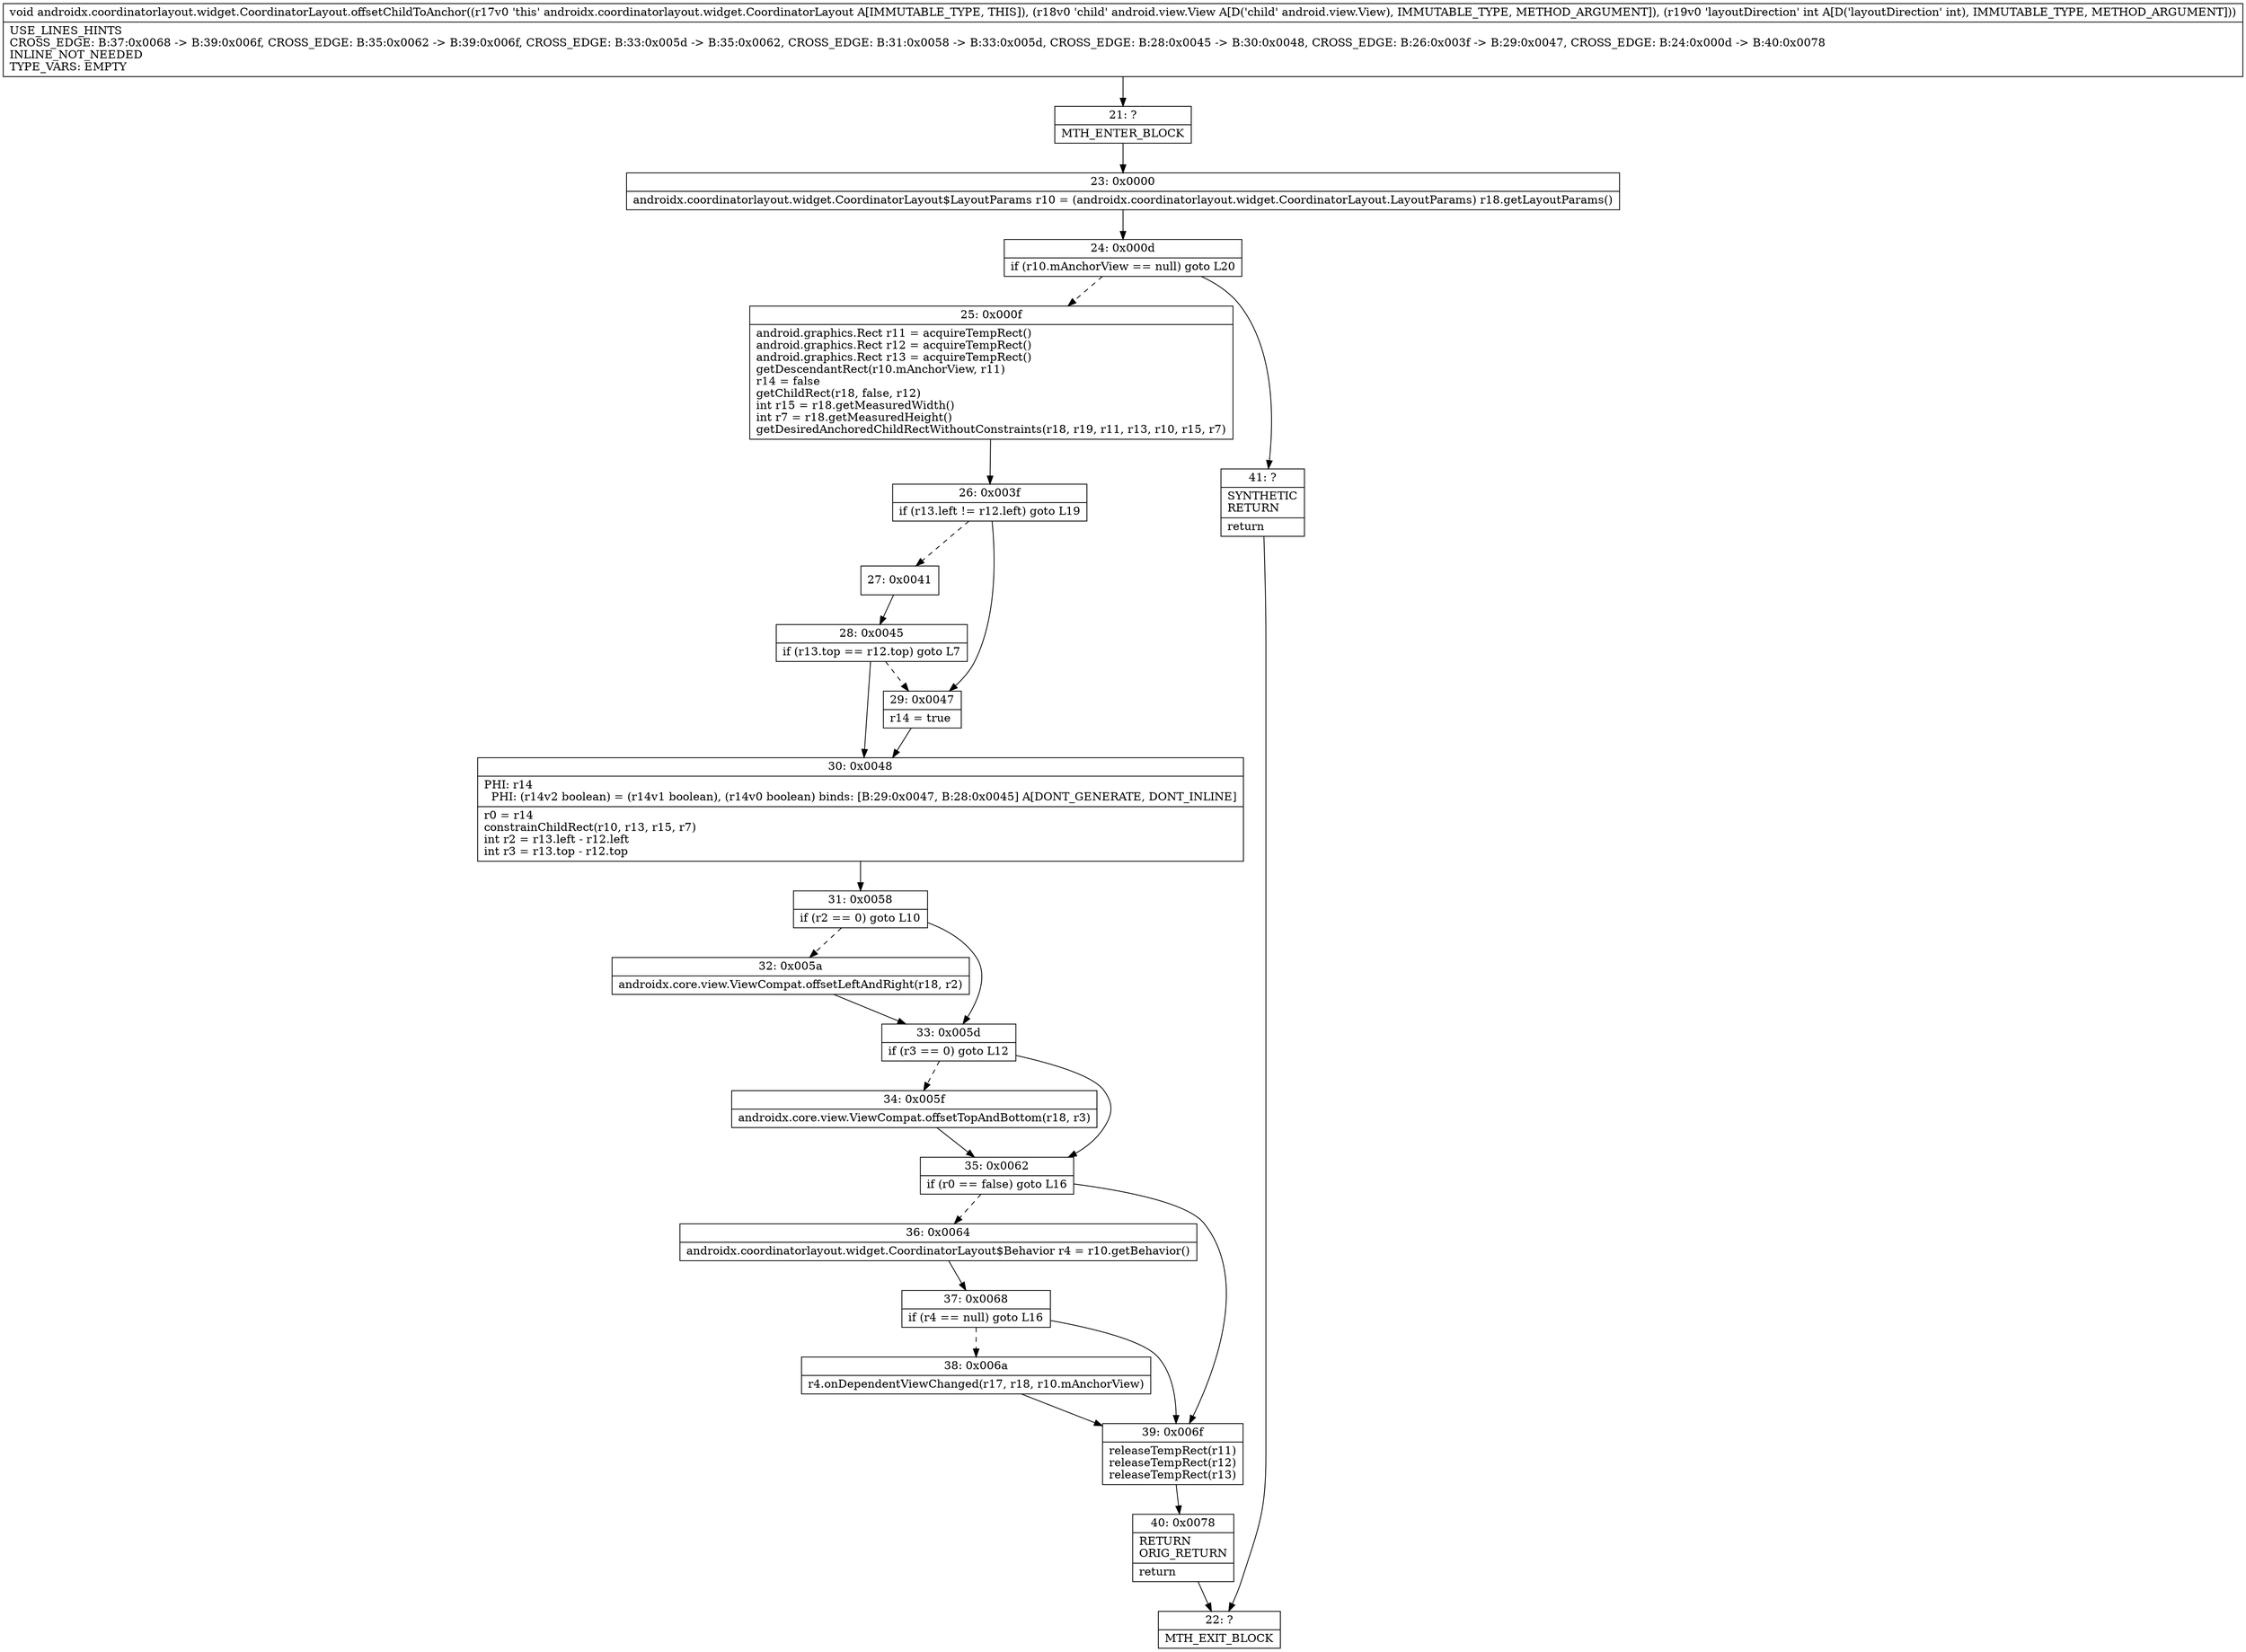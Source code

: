 digraph "CFG forandroidx.coordinatorlayout.widget.CoordinatorLayout.offsetChildToAnchor(Landroid\/view\/View;I)V" {
Node_21 [shape=record,label="{21\:\ ?|MTH_ENTER_BLOCK\l}"];
Node_23 [shape=record,label="{23\:\ 0x0000|androidx.coordinatorlayout.widget.CoordinatorLayout$LayoutParams r10 = (androidx.coordinatorlayout.widget.CoordinatorLayout.LayoutParams) r18.getLayoutParams()\l}"];
Node_24 [shape=record,label="{24\:\ 0x000d|if (r10.mAnchorView == null) goto L20\l}"];
Node_25 [shape=record,label="{25\:\ 0x000f|android.graphics.Rect r11 = acquireTempRect()\landroid.graphics.Rect r12 = acquireTempRect()\landroid.graphics.Rect r13 = acquireTempRect()\lgetDescendantRect(r10.mAnchorView, r11)\lr14 = false\lgetChildRect(r18, false, r12)\lint r15 = r18.getMeasuredWidth()\lint r7 = r18.getMeasuredHeight()\lgetDesiredAnchoredChildRectWithoutConstraints(r18, r19, r11, r13, r10, r15, r7)\l}"];
Node_26 [shape=record,label="{26\:\ 0x003f|if (r13.left != r12.left) goto L19\l}"];
Node_27 [shape=record,label="{27\:\ 0x0041}"];
Node_28 [shape=record,label="{28\:\ 0x0045|if (r13.top == r12.top) goto L7\l}"];
Node_30 [shape=record,label="{30\:\ 0x0048|PHI: r14 \l  PHI: (r14v2 boolean) = (r14v1 boolean), (r14v0 boolean) binds: [B:29:0x0047, B:28:0x0045] A[DONT_GENERATE, DONT_INLINE]\l|r0 = r14\lconstrainChildRect(r10, r13, r15, r7)\lint r2 = r13.left \- r12.left\lint r3 = r13.top \- r12.top\l}"];
Node_31 [shape=record,label="{31\:\ 0x0058|if (r2 == 0) goto L10\l}"];
Node_32 [shape=record,label="{32\:\ 0x005a|androidx.core.view.ViewCompat.offsetLeftAndRight(r18, r2)\l}"];
Node_33 [shape=record,label="{33\:\ 0x005d|if (r3 == 0) goto L12\l}"];
Node_34 [shape=record,label="{34\:\ 0x005f|androidx.core.view.ViewCompat.offsetTopAndBottom(r18, r3)\l}"];
Node_35 [shape=record,label="{35\:\ 0x0062|if (r0 == false) goto L16\l}"];
Node_36 [shape=record,label="{36\:\ 0x0064|androidx.coordinatorlayout.widget.CoordinatorLayout$Behavior r4 = r10.getBehavior()\l}"];
Node_37 [shape=record,label="{37\:\ 0x0068|if (r4 == null) goto L16\l}"];
Node_38 [shape=record,label="{38\:\ 0x006a|r4.onDependentViewChanged(r17, r18, r10.mAnchorView)\l}"];
Node_39 [shape=record,label="{39\:\ 0x006f|releaseTempRect(r11)\lreleaseTempRect(r12)\lreleaseTempRect(r13)\l}"];
Node_40 [shape=record,label="{40\:\ 0x0078|RETURN\lORIG_RETURN\l|return\l}"];
Node_22 [shape=record,label="{22\:\ ?|MTH_EXIT_BLOCK\l}"];
Node_29 [shape=record,label="{29\:\ 0x0047|r14 = true\l}"];
Node_41 [shape=record,label="{41\:\ ?|SYNTHETIC\lRETURN\l|return\l}"];
MethodNode[shape=record,label="{void androidx.coordinatorlayout.widget.CoordinatorLayout.offsetChildToAnchor((r17v0 'this' androidx.coordinatorlayout.widget.CoordinatorLayout A[IMMUTABLE_TYPE, THIS]), (r18v0 'child' android.view.View A[D('child' android.view.View), IMMUTABLE_TYPE, METHOD_ARGUMENT]), (r19v0 'layoutDirection' int A[D('layoutDirection' int), IMMUTABLE_TYPE, METHOD_ARGUMENT]))  | USE_LINES_HINTS\lCROSS_EDGE: B:37:0x0068 \-\> B:39:0x006f, CROSS_EDGE: B:35:0x0062 \-\> B:39:0x006f, CROSS_EDGE: B:33:0x005d \-\> B:35:0x0062, CROSS_EDGE: B:31:0x0058 \-\> B:33:0x005d, CROSS_EDGE: B:28:0x0045 \-\> B:30:0x0048, CROSS_EDGE: B:26:0x003f \-\> B:29:0x0047, CROSS_EDGE: B:24:0x000d \-\> B:40:0x0078\lINLINE_NOT_NEEDED\lTYPE_VARS: EMPTY\l}"];
MethodNode -> Node_21;Node_21 -> Node_23;
Node_23 -> Node_24;
Node_24 -> Node_25[style=dashed];
Node_24 -> Node_41;
Node_25 -> Node_26;
Node_26 -> Node_27[style=dashed];
Node_26 -> Node_29;
Node_27 -> Node_28;
Node_28 -> Node_29[style=dashed];
Node_28 -> Node_30;
Node_30 -> Node_31;
Node_31 -> Node_32[style=dashed];
Node_31 -> Node_33;
Node_32 -> Node_33;
Node_33 -> Node_34[style=dashed];
Node_33 -> Node_35;
Node_34 -> Node_35;
Node_35 -> Node_36[style=dashed];
Node_35 -> Node_39;
Node_36 -> Node_37;
Node_37 -> Node_38[style=dashed];
Node_37 -> Node_39;
Node_38 -> Node_39;
Node_39 -> Node_40;
Node_40 -> Node_22;
Node_29 -> Node_30;
Node_41 -> Node_22;
}

